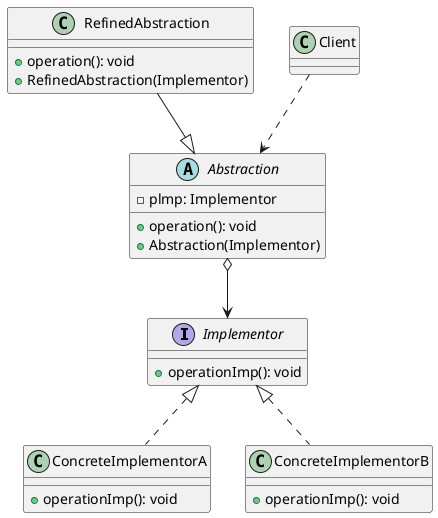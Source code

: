 @startuml
interface Implementor{
+ operationImp(): void
}
class ConcreteImplementorA{
+operationImp(): void
}
class ConcreteImplementorB{
+operationImp(): void
}
abstract class Abstraction{
-plmp: Implementor
+operation(): void
+Abstraction(Implementor)
}
class RefinedAbstraction{
+operation(): void
+RefinedAbstraction(Implementor)
}
class Client

Implementor <|..ConcreteImplementorA
Implementor <|..ConcreteImplementorB
Abstraction o--> Implementor
RefinedAbstraction --|> Abstraction
Client ..> Abstraction
@enduml